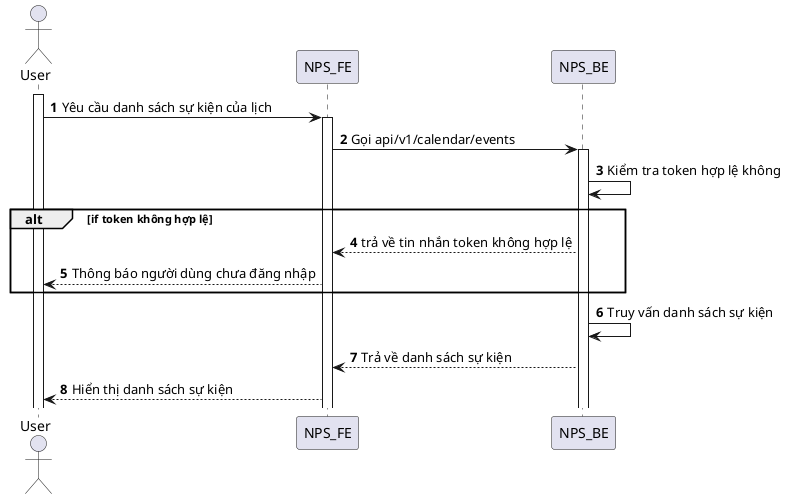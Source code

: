 @startuml
autonumber
actor User
activate User
User -> NPS_FE: Yêu cầu danh sách sự kiện của lịch
activate NPS_FE
NPS_FE -> NPS_BE: Gọi api/v1/calendar/events
activate NPS_BE
NPS_BE -> NPS_BE: Kiểm tra token hợp lệ không
alt if token không hợp lệ
NPS_BE --> NPS_FE: trả về tin nhắn token không hợp lệ
NPS_FE --> User: Thông báo người dùng chưa đăng nhập
end
NPS_BE -> NPS_BE: Truy vấn danh sách sự kiện
NPS_BE --> NPS_FE: Trả về danh sách sự kiện
NPS_FE --> User: Hiển thị danh sách sự kiện
@enduml